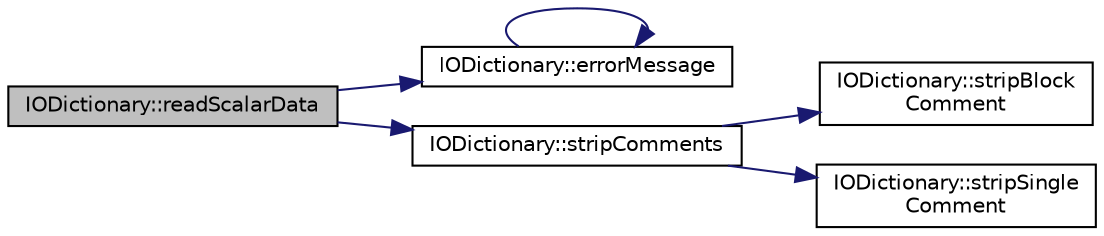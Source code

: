 digraph "IODictionary::readScalarData"
{
 // LATEX_PDF_SIZE
  edge [fontname="Helvetica",fontsize="10",labelfontname="Helvetica",labelfontsize="10"];
  node [fontname="Helvetica",fontsize="10",shape=record];
  rankdir="LR";
  Node1 [label="IODictionary::readScalarData",height=0.2,width=0.4,color="black", fillcolor="grey75", style="filled", fontcolor="black",tooltip=" "];
  Node1 -> Node2 [color="midnightblue",fontsize="10",style="solid",fontname="Helvetica"];
  Node2 [label="IODictionary::errorMessage",height=0.2,width=0.4,color="black", fillcolor="white", style="filled",URL="$classIODictionary.html#a330dbe95a8d638be5a4a01366e954cef",tooltip=" "];
  Node2 -> Node2 [color="midnightblue",fontsize="10",style="solid",fontname="Helvetica"];
  Node1 -> Node3 [color="midnightblue",fontsize="10",style="solid",fontname="Helvetica"];
  Node3 [label="IODictionary::stripComments",height=0.2,width=0.4,color="black", fillcolor="white", style="filled",URL="$classIODictionary.html#ac15a8655b8c9e130366de9b2fdf7bd68",tooltip=" "];
  Node3 -> Node4 [color="midnightblue",fontsize="10",style="solid",fontname="Helvetica"];
  Node4 [label="IODictionary::stripBlock\lComment",height=0.2,width=0.4,color="black", fillcolor="white", style="filled",URL="$classIODictionary.html#a4ac06e814b5d27749ceaf2cdeffb6f32",tooltip=" "];
  Node3 -> Node5 [color="midnightblue",fontsize="10",style="solid",fontname="Helvetica"];
  Node5 [label="IODictionary::stripSingle\lComment",height=0.2,width=0.4,color="black", fillcolor="white", style="filled",URL="$classIODictionary.html#aca978d016bf32e8fe1db40e78725a963",tooltip=" "];
}
